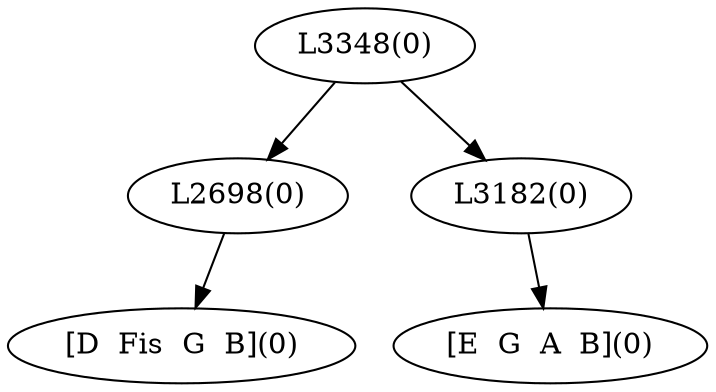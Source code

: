 digraph sample{
"L2698(0)"->"[D  Fis  G  B](0)"
"L3182(0)"->"[E  G  A  B](0)"
"L3348(0)"->"L2698(0)"
"L3348(0)"->"L3182(0)"
{rank = min; "L3348(0)"}
{rank = same; "L2698(0)"; "L3182(0)";}
{rank = max; "[D  Fis  G  B](0)"; "[E  G  A  B](0)";}
}